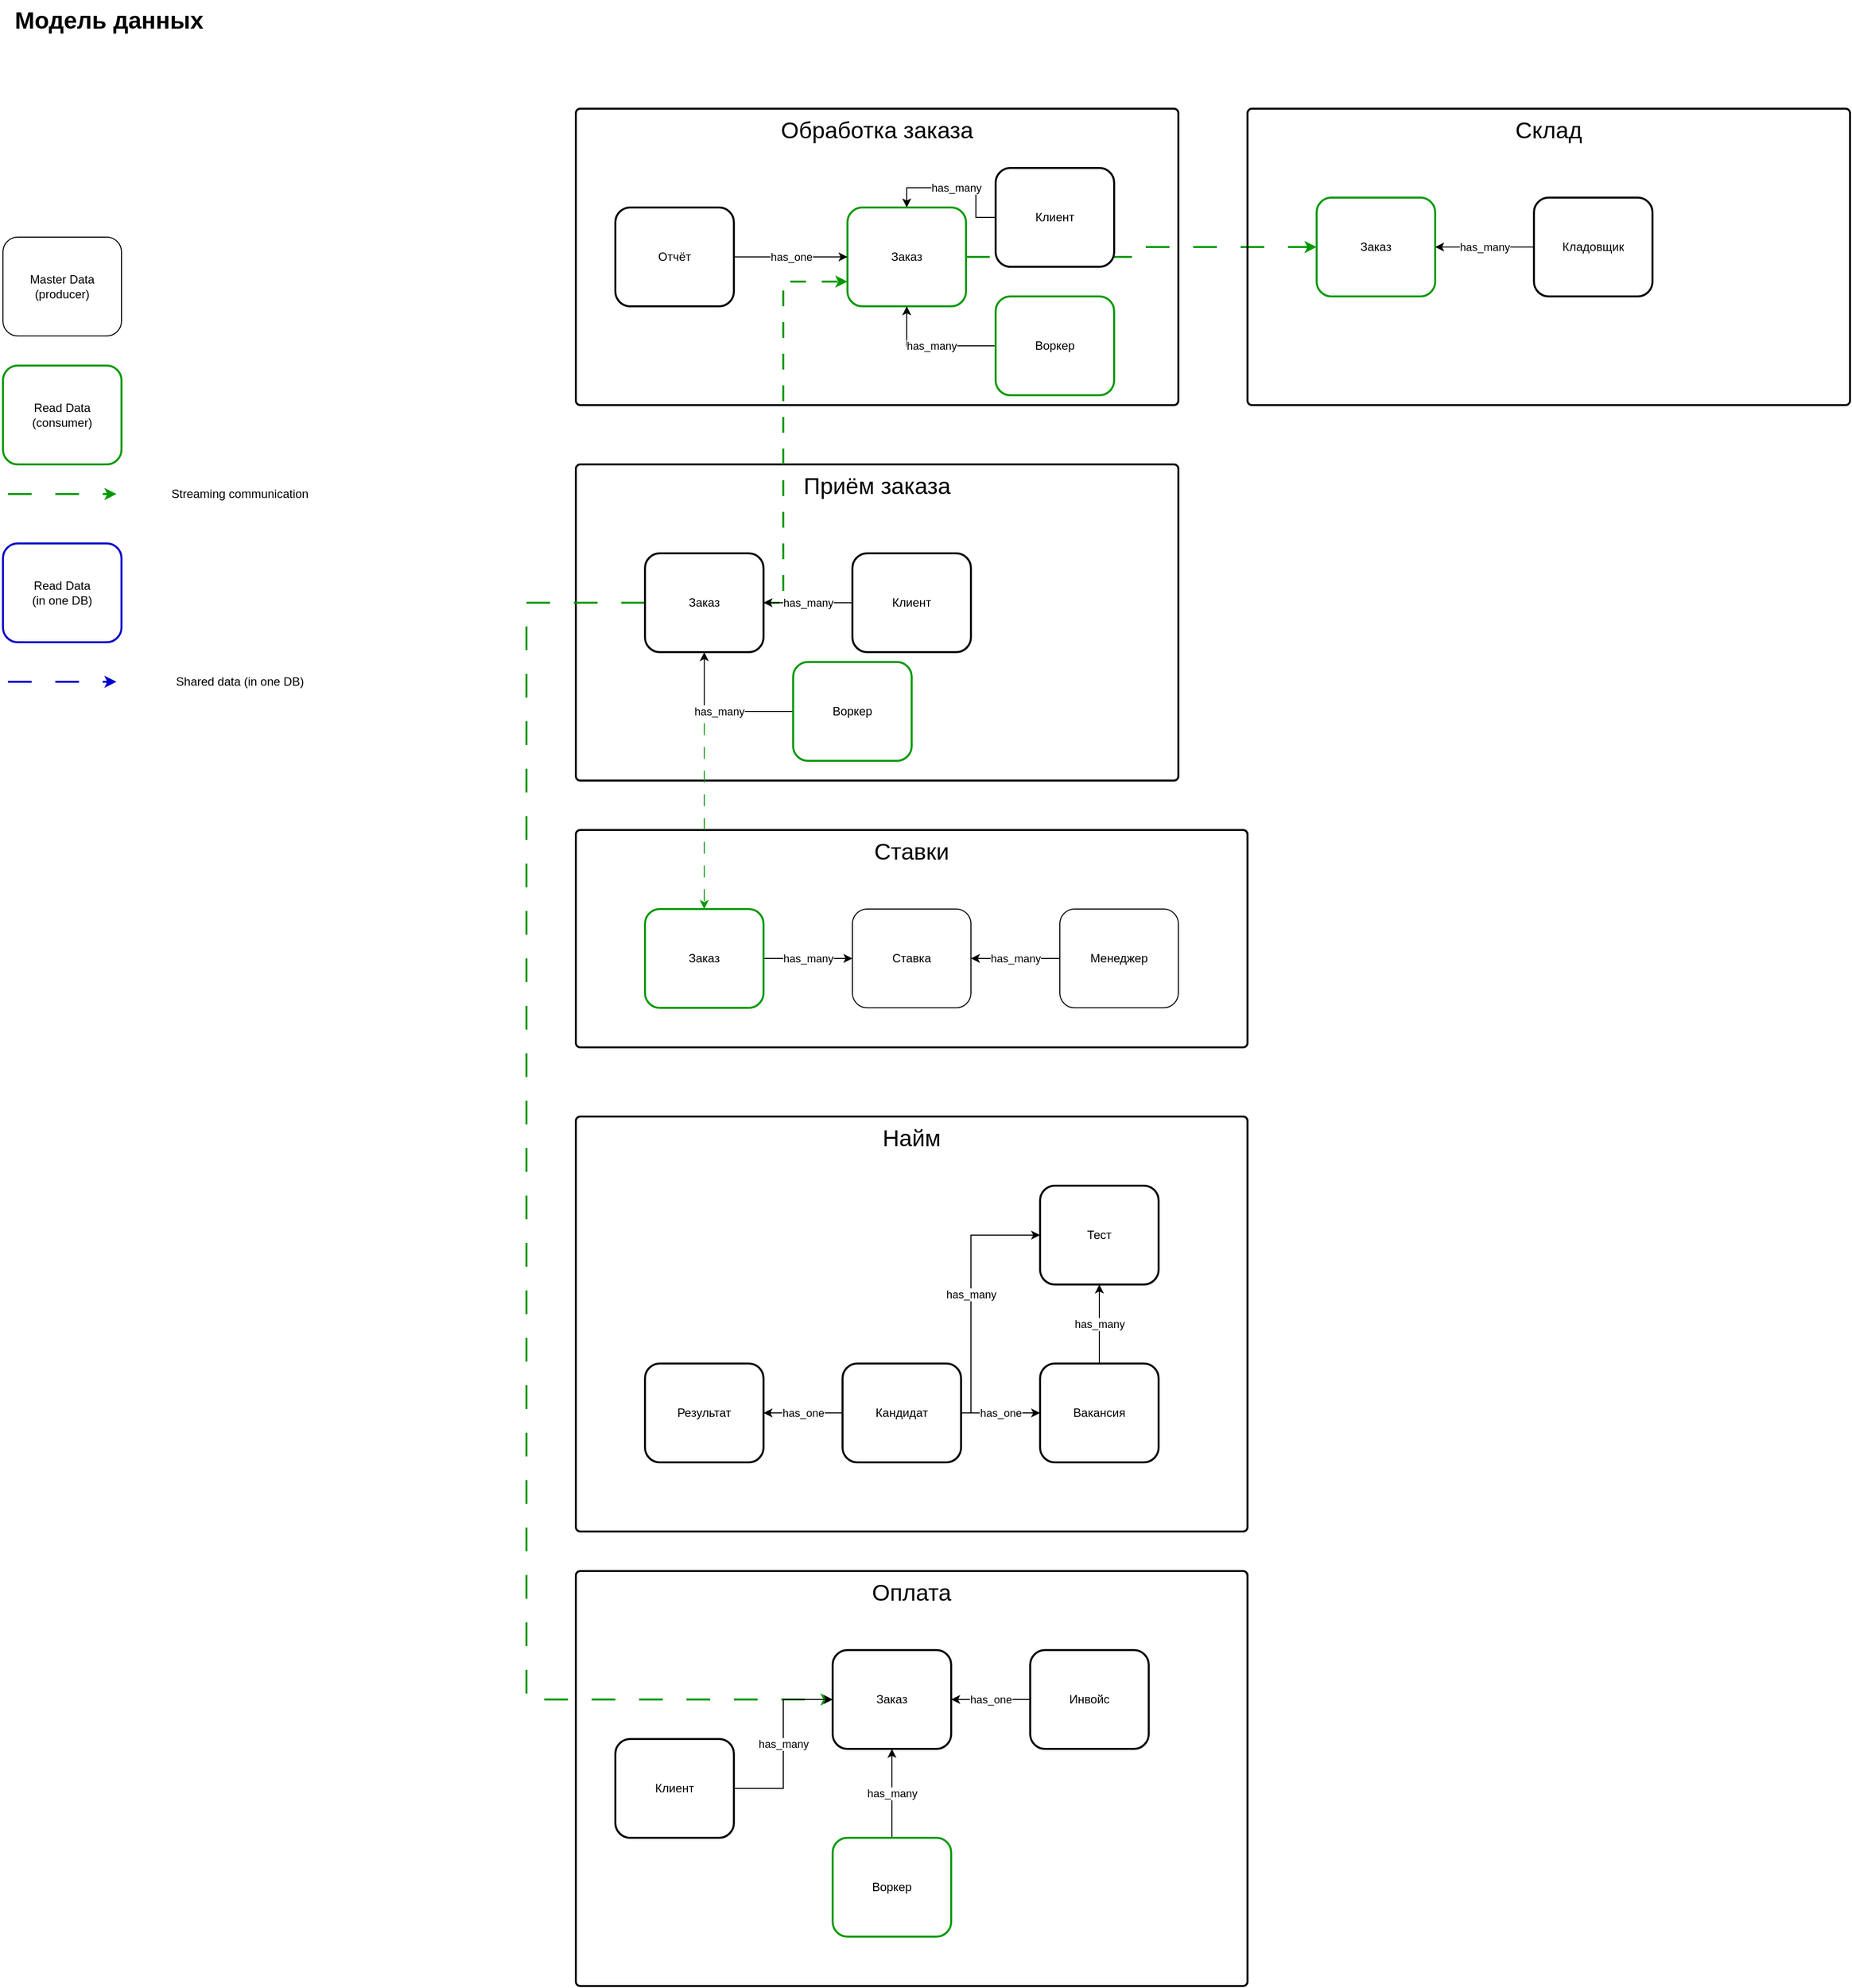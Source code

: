 <mxfile version="24.6.2" type="github">
  <diagram name="Page-1" id="l_9-RIlW9i13i7eaHmRu">
    <mxGraphModel dx="6696" dy="1294" grid="1" gridSize="10" guides="1" tooltips="1" connect="1" arrows="1" fold="1" page="1" pageScale="1" pageWidth="850" pageHeight="1100" math="0" shadow="0">
      <root>
        <mxCell id="0" />
        <mxCell id="1" parent="0" />
        <mxCell id="ouE3uGwMO_rl1Qw4itwe-15" value="Приём заказа" style="html=1;overflow=block;blockSpacing=1;whiteSpace=wrap;fontSize=23.3;align=center;spacing=9;verticalAlign=top;strokeColor=default;rounded=1;absoluteArcSize=1;arcSize=9;fillColor=none;strokeWidth=2;lucidId=HCPMqrkc3qt5;" parent="1" vertex="1">
          <mxGeometry x="-4320" y="650" width="610" height="320" as="geometry" />
        </mxCell>
        <mxCell id="RoE8E-zZMEs0R_7GRx1K-2" value="Ставки" style="html=1;overflow=block;blockSpacing=1;whiteSpace=wrap;fontSize=23.3;align=center;spacing=9;verticalAlign=top;strokeColor=default;rounded=1;absoluteArcSize=1;arcSize=9;fillColor=none;strokeWidth=2;lucidId=1zPMJR6yUo5M;" parent="1" vertex="1">
          <mxGeometry x="-4320" y="1020" width="680" height="220" as="geometry" />
        </mxCell>
        <mxCell id="ouE3uGwMO_rl1Qw4itwe-19" value="&lt;h1 style=&quot;margin-top: 0px;&quot;&gt;Модель данных&lt;/h1&gt;" style="text;html=1;whiteSpace=wrap;overflow=hidden;rounded=0;" parent="1" vertex="1">
          <mxGeometry x="-4890" y="180" width="340" height="150" as="geometry" />
        </mxCell>
        <mxCell id="NV0sQOw--nQRcqKtgvRX-2" value="Master Data (producer)" style="rounded=1;whiteSpace=wrap;html=1;" parent="1" vertex="1">
          <mxGeometry x="-4900" y="420" width="120" height="100" as="geometry" />
        </mxCell>
        <mxCell id="NV0sQOw--nQRcqKtgvRX-3" value="Read Data (consumer)" style="rounded=1;whiteSpace=wrap;html=1;strokeWidth=2;strokeColor=#009900;" parent="1" vertex="1">
          <mxGeometry x="-4900" y="550" width="120" height="100" as="geometry" />
        </mxCell>
        <mxCell id="NV0sQOw--nQRcqKtgvRX-4" value="Read Data&lt;br&gt;(in one DB)" style="rounded=1;whiteSpace=wrap;html=1;strokeWidth=2;strokeColor=#0000CC;" parent="1" vertex="1">
          <mxGeometry x="-4900" y="730" width="120" height="100" as="geometry" />
        </mxCell>
        <mxCell id="NV0sQOw--nQRcqKtgvRX-5" value="" style="endArrow=classic;html=1;rounded=0;strokeWidth=2;strokeColor=#009900;dashed=1;dashPattern=12 12;" parent="1" edge="1">
          <mxGeometry width="50" height="50" relative="1" as="geometry">
            <mxPoint x="-4895" y="680" as="sourcePoint" />
            <mxPoint x="-4785" y="680" as="targetPoint" />
          </mxGeometry>
        </mxCell>
        <UserObject label="Streaming communication" placeholders="1" name="Variable" id="NV0sQOw--nQRcqKtgvRX-7">
          <mxCell style="text;html=1;strokeColor=none;fillColor=none;align=center;verticalAlign=middle;whiteSpace=wrap;overflow=hidden;" parent="1" vertex="1">
            <mxGeometry x="-4740" y="670" width="160" height="20" as="geometry" />
          </mxCell>
        </UserObject>
        <mxCell id="NV0sQOw--nQRcqKtgvRX-8" value="" style="endArrow=classic;html=1;rounded=0;strokeWidth=2;strokeColor=#0000CC;dashed=1;dashPattern=12 12;" parent="1" edge="1">
          <mxGeometry width="50" height="50" relative="1" as="geometry">
            <mxPoint x="-4895" y="870" as="sourcePoint" />
            <mxPoint x="-4785" y="870" as="targetPoint" />
          </mxGeometry>
        </mxCell>
        <UserObject label="Shared data (in one DB)" placeholders="1" name="Variable" id="NV0sQOw--nQRcqKtgvRX-9">
          <mxCell style="text;html=1;strokeColor=none;fillColor=none;align=center;verticalAlign=middle;whiteSpace=wrap;overflow=hidden;" parent="1" vertex="1">
            <mxGeometry x="-4740" y="860" width="160" height="20" as="geometry" />
          </mxCell>
        </UserObject>
        <mxCell id="CVN7BSJcZvHQD1A9SU8C-6" value="has_many" style="edgeStyle=orthogonalEdgeStyle;rounded=0;orthogonalLoop=1;jettySize=auto;html=1;" edge="1" parent="1" source="CVN7BSJcZvHQD1A9SU8C-2" target="CVN7BSJcZvHQD1A9SU8C-3">
          <mxGeometry relative="1" as="geometry" />
        </mxCell>
        <mxCell id="CVN7BSJcZvHQD1A9SU8C-2" value="Заказ" style="rounded=1;whiteSpace=wrap;html=1;strokeWidth=2;strokeColor=#009900;" vertex="1" parent="1">
          <mxGeometry x="-4250" y="1100" width="120" height="100" as="geometry" />
        </mxCell>
        <mxCell id="CVN7BSJcZvHQD1A9SU8C-3" value="Ставка" style="rounded=1;whiteSpace=wrap;html=1;" vertex="1" parent="1">
          <mxGeometry x="-4040" y="1100" width="120" height="100" as="geometry" />
        </mxCell>
        <mxCell id="CVN7BSJcZvHQD1A9SU8C-5" value="has_many" style="edgeStyle=orthogonalEdgeStyle;rounded=0;orthogonalLoop=1;jettySize=auto;html=1;" edge="1" parent="1" source="CVN7BSJcZvHQD1A9SU8C-4" target="CVN7BSJcZvHQD1A9SU8C-3">
          <mxGeometry relative="1" as="geometry" />
        </mxCell>
        <mxCell id="CVN7BSJcZvHQD1A9SU8C-4" value="Менеджер" style="rounded=1;whiteSpace=wrap;html=1;" vertex="1" parent="1">
          <mxGeometry x="-3830" y="1100" width="120" height="100" as="geometry" />
        </mxCell>
        <mxCell id="CVN7BSJcZvHQD1A9SU8C-8" style="edgeStyle=orthogonalEdgeStyle;rounded=0;orthogonalLoop=1;jettySize=auto;html=1;entryX=0.5;entryY=0;entryDx=0;entryDy=0;strokeColor=#009900;dashed=1;dashPattern=12 12;" edge="1" parent="1" source="CVN7BSJcZvHQD1A9SU8C-7" target="CVN7BSJcZvHQD1A9SU8C-2">
          <mxGeometry relative="1" as="geometry" />
        </mxCell>
        <mxCell id="CVN7BSJcZvHQD1A9SU8C-45" style="edgeStyle=orthogonalEdgeStyle;rounded=0;orthogonalLoop=1;jettySize=auto;html=1;dashed=1;dashPattern=12 12;strokeWidth=2;strokeColor=#009900;" edge="1" parent="1" source="CVN7BSJcZvHQD1A9SU8C-7" target="CVN7BSJcZvHQD1A9SU8C-33">
          <mxGeometry relative="1" as="geometry">
            <Array as="points">
              <mxPoint x="-4370" y="790" />
              <mxPoint x="-4370" y="1900" />
            </Array>
          </mxGeometry>
        </mxCell>
        <mxCell id="CVN7BSJcZvHQD1A9SU8C-46" style="edgeStyle=orthogonalEdgeStyle;rounded=0;orthogonalLoop=1;jettySize=auto;html=1;strokeColor=#009900;dashed=1;dashPattern=8 8;strokeWidth=2;entryX=0;entryY=0.75;entryDx=0;entryDy=0;" edge="1" parent="1" source="CVN7BSJcZvHQD1A9SU8C-7" target="CVN7BSJcZvHQD1A9SU8C-12">
          <mxGeometry relative="1" as="geometry">
            <Array as="points">
              <mxPoint x="-4110" y="790" />
              <mxPoint x="-4110" y="465" />
            </Array>
          </mxGeometry>
        </mxCell>
        <mxCell id="CVN7BSJcZvHQD1A9SU8C-7" value="Заказ" style="rounded=1;whiteSpace=wrap;html=1;strokeWidth=2;strokeColor=#000000;" vertex="1" parent="1">
          <mxGeometry x="-4250" y="740" width="120" height="100" as="geometry" />
        </mxCell>
        <mxCell id="CVN7BSJcZvHQD1A9SU8C-10" value="has_many" style="edgeStyle=orthogonalEdgeStyle;rounded=0;orthogonalLoop=1;jettySize=auto;html=1;" edge="1" parent="1" source="CVN7BSJcZvHQD1A9SU8C-9" target="CVN7BSJcZvHQD1A9SU8C-7">
          <mxGeometry relative="1" as="geometry" />
        </mxCell>
        <mxCell id="CVN7BSJcZvHQD1A9SU8C-9" value="Клиент" style="rounded=1;whiteSpace=wrap;html=1;strokeWidth=2;strokeColor=#000000;" vertex="1" parent="1">
          <mxGeometry x="-4040" y="740" width="120" height="100" as="geometry" />
        </mxCell>
        <mxCell id="CVN7BSJcZvHQD1A9SU8C-11" value="Обработка заказа" style="html=1;overflow=block;blockSpacing=1;whiteSpace=wrap;fontSize=23.3;align=center;spacing=9;verticalAlign=top;strokeColor=default;rounded=1;absoluteArcSize=1;arcSize=9;fillColor=none;strokeWidth=2;lucidId=HCPMqrkc3qt5;" vertex="1" parent="1">
          <mxGeometry x="-4320" y="290" width="610" height="300" as="geometry" />
        </mxCell>
        <mxCell id="CVN7BSJcZvHQD1A9SU8C-44" style="edgeStyle=orthogonalEdgeStyle;rounded=0;orthogonalLoop=1;jettySize=auto;html=1;entryX=0;entryY=0.5;entryDx=0;entryDy=0;strokeColor=#009900;dashed=1;dashPattern=12 12;strokeWidth=2;" edge="1" parent="1" source="CVN7BSJcZvHQD1A9SU8C-12" target="CVN7BSJcZvHQD1A9SU8C-41">
          <mxGeometry relative="1" as="geometry" />
        </mxCell>
        <mxCell id="CVN7BSJcZvHQD1A9SU8C-12" value="Заказ" style="rounded=1;whiteSpace=wrap;html=1;strokeWidth=2;strokeColor=#009900;" vertex="1" parent="1">
          <mxGeometry x="-4045" y="390" width="120" height="100" as="geometry" />
        </mxCell>
        <mxCell id="CVN7BSJcZvHQD1A9SU8C-37" value="has_many" style="edgeStyle=orthogonalEdgeStyle;rounded=0;orthogonalLoop=1;jettySize=auto;html=1;entryX=0.5;entryY=1;entryDx=0;entryDy=0;" edge="1" parent="1" source="CVN7BSJcZvHQD1A9SU8C-13" target="CVN7BSJcZvHQD1A9SU8C-7">
          <mxGeometry relative="1" as="geometry" />
        </mxCell>
        <mxCell id="CVN7BSJcZvHQD1A9SU8C-13" value="Воркер" style="rounded=1;whiteSpace=wrap;html=1;strokeWidth=2;strokeColor=#009900;" vertex="1" parent="1">
          <mxGeometry x="-4100" y="850" width="120" height="100" as="geometry" />
        </mxCell>
        <mxCell id="CVN7BSJcZvHQD1A9SU8C-15" value="has_many" style="edgeStyle=orthogonalEdgeStyle;rounded=0;orthogonalLoop=1;jettySize=auto;html=1;entryX=0.5;entryY=1;entryDx=0;entryDy=0;" edge="1" parent="1" source="CVN7BSJcZvHQD1A9SU8C-14" target="CVN7BSJcZvHQD1A9SU8C-12">
          <mxGeometry relative="1" as="geometry" />
        </mxCell>
        <mxCell id="CVN7BSJcZvHQD1A9SU8C-14" value="Воркер" style="rounded=1;whiteSpace=wrap;html=1;strokeWidth=2;strokeColor=#009900;" vertex="1" parent="1">
          <mxGeometry x="-3895" y="480" width="120" height="100" as="geometry" />
        </mxCell>
        <mxCell id="CVN7BSJcZvHQD1A9SU8C-17" value="has_many" style="edgeStyle=orthogonalEdgeStyle;rounded=0;orthogonalLoop=1;jettySize=auto;html=1;entryX=0.5;entryY=0;entryDx=0;entryDy=0;" edge="1" parent="1" source="CVN7BSJcZvHQD1A9SU8C-16" target="CVN7BSJcZvHQD1A9SU8C-12">
          <mxGeometry relative="1" as="geometry" />
        </mxCell>
        <mxCell id="CVN7BSJcZvHQD1A9SU8C-16" value="Клиент" style="rounded=1;whiteSpace=wrap;html=1;strokeWidth=2;strokeColor=#000000;" vertex="1" parent="1">
          <mxGeometry x="-3895" y="350" width="120" height="100" as="geometry" />
        </mxCell>
        <mxCell id="CVN7BSJcZvHQD1A9SU8C-19" value="has_one" style="edgeStyle=orthogonalEdgeStyle;rounded=0;orthogonalLoop=1;jettySize=auto;html=1;exitX=1;exitY=0.5;exitDx=0;exitDy=0;" edge="1" parent="1" source="CVN7BSJcZvHQD1A9SU8C-18" target="CVN7BSJcZvHQD1A9SU8C-12">
          <mxGeometry relative="1" as="geometry">
            <mxPoint x="-4090" y="440" as="sourcePoint" />
          </mxGeometry>
        </mxCell>
        <mxCell id="CVN7BSJcZvHQD1A9SU8C-18" value="Отчёт" style="rounded=1;whiteSpace=wrap;html=1;strokeWidth=2;strokeColor=#000000;" vertex="1" parent="1">
          <mxGeometry x="-4280" y="390" width="120" height="100" as="geometry" />
        </mxCell>
        <mxCell id="CVN7BSJcZvHQD1A9SU8C-20" value="Найм" style="html=1;overflow=block;blockSpacing=1;whiteSpace=wrap;fontSize=23.3;align=center;spacing=9;verticalAlign=top;strokeColor=default;rounded=1;absoluteArcSize=1;arcSize=9;fillColor=none;strokeWidth=2;lucidId=1zPMJR6yUo5M;" vertex="1" parent="1">
          <mxGeometry x="-4320" y="1310" width="680" height="420" as="geometry" />
        </mxCell>
        <mxCell id="CVN7BSJcZvHQD1A9SU8C-27" value="has_one" style="edgeStyle=orthogonalEdgeStyle;rounded=0;orthogonalLoop=1;jettySize=auto;html=1;" edge="1" parent="1" source="CVN7BSJcZvHQD1A9SU8C-23" target="CVN7BSJcZvHQD1A9SU8C-24">
          <mxGeometry relative="1" as="geometry" />
        </mxCell>
        <mxCell id="CVN7BSJcZvHQD1A9SU8C-28" value="has_many" style="edgeStyle=orthogonalEdgeStyle;rounded=0;orthogonalLoop=1;jettySize=auto;html=1;entryX=0;entryY=0.5;entryDx=0;entryDy=0;" edge="1" parent="1" source="CVN7BSJcZvHQD1A9SU8C-23" target="CVN7BSJcZvHQD1A9SU8C-25">
          <mxGeometry relative="1" as="geometry">
            <Array as="points">
              <mxPoint x="-3920" y="1610" />
              <mxPoint x="-3920" y="1430" />
            </Array>
          </mxGeometry>
        </mxCell>
        <mxCell id="CVN7BSJcZvHQD1A9SU8C-30" value="has_one" style="edgeStyle=orthogonalEdgeStyle;rounded=0;orthogonalLoop=1;jettySize=auto;html=1;" edge="1" parent="1" source="CVN7BSJcZvHQD1A9SU8C-23" target="CVN7BSJcZvHQD1A9SU8C-29">
          <mxGeometry relative="1" as="geometry" />
        </mxCell>
        <mxCell id="CVN7BSJcZvHQD1A9SU8C-23" value="Кандидат" style="rounded=1;whiteSpace=wrap;html=1;strokeWidth=2;strokeColor=#000000;" vertex="1" parent="1">
          <mxGeometry x="-4050" y="1560" width="120" height="100" as="geometry" />
        </mxCell>
        <mxCell id="CVN7BSJcZvHQD1A9SU8C-26" value="has_many" style="edgeStyle=orthogonalEdgeStyle;rounded=0;orthogonalLoop=1;jettySize=auto;html=1;" edge="1" parent="1" source="CVN7BSJcZvHQD1A9SU8C-24" target="CVN7BSJcZvHQD1A9SU8C-25">
          <mxGeometry relative="1" as="geometry" />
        </mxCell>
        <mxCell id="CVN7BSJcZvHQD1A9SU8C-24" value="Вакансия" style="rounded=1;whiteSpace=wrap;html=1;strokeWidth=2;strokeColor=#000000;" vertex="1" parent="1">
          <mxGeometry x="-3850" y="1560" width="120" height="100" as="geometry" />
        </mxCell>
        <mxCell id="CVN7BSJcZvHQD1A9SU8C-25" value="Тест" style="rounded=1;whiteSpace=wrap;html=1;strokeWidth=2;strokeColor=#000000;" vertex="1" parent="1">
          <mxGeometry x="-3850" y="1380" width="120" height="100" as="geometry" />
        </mxCell>
        <mxCell id="CVN7BSJcZvHQD1A9SU8C-29" value="Результат" style="rounded=1;whiteSpace=wrap;html=1;strokeWidth=2;strokeColor=#000000;" vertex="1" parent="1">
          <mxGeometry x="-4250" y="1560" width="120" height="100" as="geometry" />
        </mxCell>
        <mxCell id="CVN7BSJcZvHQD1A9SU8C-31" value="Оплата" style="html=1;overflow=block;blockSpacing=1;whiteSpace=wrap;fontSize=23.3;align=center;spacing=9;verticalAlign=top;strokeColor=default;rounded=1;absoluteArcSize=1;arcSize=9;fillColor=none;strokeWidth=2;lucidId=1zPMJR6yUo5M;" vertex="1" parent="1">
          <mxGeometry x="-4320" y="1770" width="680" height="420" as="geometry" />
        </mxCell>
        <mxCell id="CVN7BSJcZvHQD1A9SU8C-34" value="has_many" style="edgeStyle=orthogonalEdgeStyle;rounded=0;orthogonalLoop=1;jettySize=auto;html=1;" edge="1" parent="1" source="CVN7BSJcZvHQD1A9SU8C-32" target="CVN7BSJcZvHQD1A9SU8C-33">
          <mxGeometry relative="1" as="geometry" />
        </mxCell>
        <mxCell id="CVN7BSJcZvHQD1A9SU8C-32" value="Клиент" style="rounded=1;whiteSpace=wrap;html=1;strokeWidth=2;strokeColor=#000000;" vertex="1" parent="1">
          <mxGeometry x="-4280" y="1940" width="120" height="100" as="geometry" />
        </mxCell>
        <mxCell id="CVN7BSJcZvHQD1A9SU8C-33" value="Заказ" style="rounded=1;whiteSpace=wrap;html=1;strokeWidth=2;strokeColor=#000000;" vertex="1" parent="1">
          <mxGeometry x="-4060" y="1850" width="120" height="100" as="geometry" />
        </mxCell>
        <mxCell id="CVN7BSJcZvHQD1A9SU8C-36" value="has_many" style="edgeStyle=orthogonalEdgeStyle;rounded=0;orthogonalLoop=1;jettySize=auto;html=1;" edge="1" parent="1" source="CVN7BSJcZvHQD1A9SU8C-35" target="CVN7BSJcZvHQD1A9SU8C-33">
          <mxGeometry relative="1" as="geometry" />
        </mxCell>
        <mxCell id="CVN7BSJcZvHQD1A9SU8C-35" value="Воркер" style="rounded=1;whiteSpace=wrap;html=1;strokeWidth=2;strokeColor=#009900;" vertex="1" parent="1">
          <mxGeometry x="-4060" y="2040" width="120" height="100" as="geometry" />
        </mxCell>
        <mxCell id="CVN7BSJcZvHQD1A9SU8C-39" value="has_one" style="edgeStyle=orthogonalEdgeStyle;rounded=0;orthogonalLoop=1;jettySize=auto;html=1;" edge="1" parent="1" source="CVN7BSJcZvHQD1A9SU8C-38" target="CVN7BSJcZvHQD1A9SU8C-33">
          <mxGeometry relative="1" as="geometry" />
        </mxCell>
        <mxCell id="CVN7BSJcZvHQD1A9SU8C-38" value="Инвойс" style="rounded=1;whiteSpace=wrap;html=1;strokeWidth=2;strokeColor=#000000;" vertex="1" parent="1">
          <mxGeometry x="-3860" y="1850" width="120" height="100" as="geometry" />
        </mxCell>
        <mxCell id="CVN7BSJcZvHQD1A9SU8C-40" value="Склад" style="html=1;overflow=block;blockSpacing=1;whiteSpace=wrap;fontSize=23.3;align=center;spacing=9;verticalAlign=top;strokeColor=default;rounded=1;absoluteArcSize=1;arcSize=9;fillColor=none;strokeWidth=2;lucidId=HCPMqrkc3qt5;" vertex="1" parent="1">
          <mxGeometry x="-3640" y="290" width="610" height="300" as="geometry" />
        </mxCell>
        <mxCell id="CVN7BSJcZvHQD1A9SU8C-41" value="Заказ" style="rounded=1;whiteSpace=wrap;html=1;strokeWidth=2;strokeColor=#009900;" vertex="1" parent="1">
          <mxGeometry x="-3570" y="380" width="120" height="100" as="geometry" />
        </mxCell>
        <mxCell id="CVN7BSJcZvHQD1A9SU8C-43" value="has_many" style="edgeStyle=orthogonalEdgeStyle;rounded=0;orthogonalLoop=1;jettySize=auto;html=1;" edge="1" parent="1" source="CVN7BSJcZvHQD1A9SU8C-42" target="CVN7BSJcZvHQD1A9SU8C-41">
          <mxGeometry relative="1" as="geometry" />
        </mxCell>
        <mxCell id="CVN7BSJcZvHQD1A9SU8C-42" value="Кладовщик" style="rounded=1;whiteSpace=wrap;html=1;strokeWidth=2;strokeColor=#000000;" vertex="1" parent="1">
          <mxGeometry x="-3350" y="380" width="120" height="100" as="geometry" />
        </mxCell>
      </root>
    </mxGraphModel>
  </diagram>
</mxfile>
